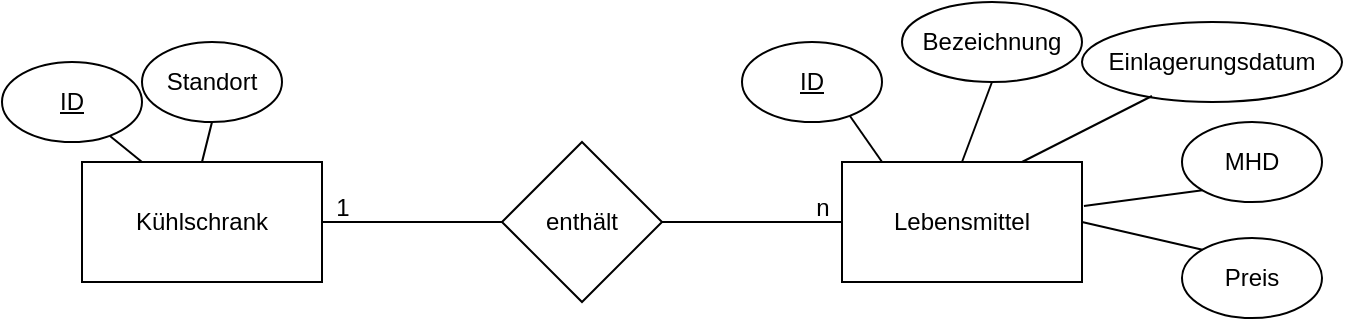 <mxfile version="24.7.7">
  <diagram name="Seite-1" id="0gbFMJO8GkSnmhqrrLxl">
    <mxGraphModel dx="1290" dy="530" grid="1" gridSize="10" guides="1" tooltips="1" connect="1" arrows="1" fold="1" page="1" pageScale="1" pageWidth="827" pageHeight="1169" math="0" shadow="0">
      <root>
        <mxCell id="0" />
        <mxCell id="1" parent="0" />
        <mxCell id="CniOOqTi2MUg2u5NT7FD-1" value="Kühlschrank" style="rounded=0;whiteSpace=wrap;html=1;" vertex="1" parent="1">
          <mxGeometry x="80" y="250" width="120" height="60" as="geometry" />
        </mxCell>
        <mxCell id="CniOOqTi2MUg2u5NT7FD-2" value="Lebensmittel" style="rounded=0;whiteSpace=wrap;html=1;" vertex="1" parent="1">
          <mxGeometry x="460" y="250" width="120" height="60" as="geometry" />
        </mxCell>
        <mxCell id="CniOOqTi2MUg2u5NT7FD-4" value="&lt;div&gt;enthält&lt;/div&gt;" style="rhombus;whiteSpace=wrap;html=1;" vertex="1" parent="1">
          <mxGeometry x="290" y="240" width="80" height="80" as="geometry" />
        </mxCell>
        <mxCell id="CniOOqTi2MUg2u5NT7FD-6" value="" style="endArrow=none;html=1;rounded=0;exitX=1;exitY=0.5;exitDx=0;exitDy=0;entryX=0;entryY=0.5;entryDx=0;entryDy=0;" edge="1" parent="1" source="CniOOqTi2MUg2u5NT7FD-1" target="CniOOqTi2MUg2u5NT7FD-4">
          <mxGeometry width="50" height="50" relative="1" as="geometry">
            <mxPoint x="280" y="340" as="sourcePoint" />
            <mxPoint x="330" y="290" as="targetPoint" />
          </mxGeometry>
        </mxCell>
        <mxCell id="CniOOqTi2MUg2u5NT7FD-7" value="" style="endArrow=none;html=1;rounded=0;exitX=0;exitY=0.5;exitDx=0;exitDy=0;entryX=1;entryY=0.5;entryDx=0;entryDy=0;" edge="1" parent="1" source="CniOOqTi2MUg2u5NT7FD-2" target="CniOOqTi2MUg2u5NT7FD-4">
          <mxGeometry width="50" height="50" relative="1" as="geometry">
            <mxPoint x="210" y="290" as="sourcePoint" />
            <mxPoint x="300" y="290" as="targetPoint" />
          </mxGeometry>
        </mxCell>
        <mxCell id="CniOOqTi2MUg2u5NT7FD-8" value="1" style="text;html=1;align=center;verticalAlign=middle;resizable=0;points=[];autosize=1;strokeColor=none;fillColor=none;" vertex="1" parent="1">
          <mxGeometry x="195" y="258" width="30" height="30" as="geometry" />
        </mxCell>
        <mxCell id="CniOOqTi2MUg2u5NT7FD-9" value="n" style="text;html=1;align=center;verticalAlign=middle;resizable=0;points=[];autosize=1;strokeColor=none;fillColor=none;" vertex="1" parent="1">
          <mxGeometry x="435" y="258" width="30" height="30" as="geometry" />
        </mxCell>
        <mxCell id="CniOOqTi2MUg2u5NT7FD-10" value="MHD" style="ellipse;whiteSpace=wrap;html=1;" vertex="1" parent="1">
          <mxGeometry x="630" y="230" width="70" height="40" as="geometry" />
        </mxCell>
        <mxCell id="CniOOqTi2MUg2u5NT7FD-11" value="&lt;u&gt;ID&lt;/u&gt;" style="ellipse;whiteSpace=wrap;html=1;" vertex="1" parent="1">
          <mxGeometry x="410" y="190" width="70" height="40" as="geometry" />
        </mxCell>
        <mxCell id="CniOOqTi2MUg2u5NT7FD-12" value="" style="endArrow=none;html=1;rounded=0;entryX=0.771;entryY=0.925;entryDx=0;entryDy=0;entryPerimeter=0;exitX=0.167;exitY=0;exitDx=0;exitDy=0;exitPerimeter=0;" edge="1" parent="1" source="CniOOqTi2MUg2u5NT7FD-2" target="CniOOqTi2MUg2u5NT7FD-11">
          <mxGeometry width="50" height="50" relative="1" as="geometry">
            <mxPoint x="420" y="350" as="sourcePoint" />
            <mxPoint x="470" y="300" as="targetPoint" />
          </mxGeometry>
        </mxCell>
        <mxCell id="CniOOqTi2MUg2u5NT7FD-13" value="" style="endArrow=none;html=1;rounded=0;entryX=0;entryY=1;entryDx=0;entryDy=0;exitX=1.008;exitY=0.367;exitDx=0;exitDy=0;exitPerimeter=0;" edge="1" parent="1" source="CniOOqTi2MUg2u5NT7FD-2" target="CniOOqTi2MUg2u5NT7FD-10">
          <mxGeometry width="50" height="50" relative="1" as="geometry">
            <mxPoint x="490" y="260" as="sourcePoint" />
            <mxPoint x="474" y="237" as="targetPoint" />
          </mxGeometry>
        </mxCell>
        <mxCell id="CniOOqTi2MUg2u5NT7FD-14" value="Bezeichnung" style="ellipse;whiteSpace=wrap;html=1;" vertex="1" parent="1">
          <mxGeometry x="490" y="170" width="90" height="40" as="geometry" />
        </mxCell>
        <mxCell id="CniOOqTi2MUg2u5NT7FD-15" value="" style="endArrow=none;html=1;rounded=0;entryX=0.5;entryY=1;entryDx=0;entryDy=0;exitX=0.5;exitY=0;exitDx=0;exitDy=0;" edge="1" parent="1" source="CniOOqTi2MUg2u5NT7FD-2" target="CniOOqTi2MUg2u5NT7FD-14">
          <mxGeometry width="50" height="50" relative="1" as="geometry">
            <mxPoint x="560" y="260" as="sourcePoint" />
            <mxPoint x="625" y="220" as="targetPoint" />
          </mxGeometry>
        </mxCell>
        <mxCell id="CniOOqTi2MUg2u5NT7FD-16" value="Einlagerungsdatum" style="ellipse;whiteSpace=wrap;html=1;" vertex="1" parent="1">
          <mxGeometry x="580" y="180" width="130" height="40" as="geometry" />
        </mxCell>
        <mxCell id="CniOOqTi2MUg2u5NT7FD-17" value="" style="endArrow=none;html=1;rounded=0;entryX=0.269;entryY=0.925;entryDx=0;entryDy=0;exitX=0.75;exitY=0;exitDx=0;exitDy=0;entryPerimeter=0;" edge="1" parent="1" source="CniOOqTi2MUg2u5NT7FD-2" target="CniOOqTi2MUg2u5NT7FD-16">
          <mxGeometry width="50" height="50" relative="1" as="geometry">
            <mxPoint x="530" y="260" as="sourcePoint" />
            <mxPoint x="545" y="220" as="targetPoint" />
          </mxGeometry>
        </mxCell>
        <mxCell id="CniOOqTi2MUg2u5NT7FD-18" value="Preis" style="ellipse;whiteSpace=wrap;html=1;" vertex="1" parent="1">
          <mxGeometry x="630" y="288" width="70" height="40" as="geometry" />
        </mxCell>
        <mxCell id="CniOOqTi2MUg2u5NT7FD-19" value="" style="endArrow=none;html=1;rounded=0;entryX=0;entryY=0;entryDx=0;entryDy=0;exitX=1;exitY=0.5;exitDx=0;exitDy=0;" edge="1" parent="1" source="CniOOqTi2MUg2u5NT7FD-2" target="CniOOqTi2MUg2u5NT7FD-18">
          <mxGeometry width="50" height="50" relative="1" as="geometry">
            <mxPoint x="591" y="282" as="sourcePoint" />
            <mxPoint x="650" y="274" as="targetPoint" />
          </mxGeometry>
        </mxCell>
        <mxCell id="CniOOqTi2MUg2u5NT7FD-20" value="&lt;u&gt;ID&lt;/u&gt;" style="ellipse;whiteSpace=wrap;html=1;" vertex="1" parent="1">
          <mxGeometry x="40" y="200" width="70" height="40" as="geometry" />
        </mxCell>
        <mxCell id="CniOOqTi2MUg2u5NT7FD-21" value="" style="endArrow=none;html=1;rounded=0;entryX=0.771;entryY=0.925;entryDx=0;entryDy=0;entryPerimeter=0;exitX=0.25;exitY=0;exitDx=0;exitDy=0;" edge="1" parent="1" target="CniOOqTi2MUg2u5NT7FD-20" source="CniOOqTi2MUg2u5NT7FD-1">
          <mxGeometry width="50" height="50" relative="1" as="geometry">
            <mxPoint x="140" y="240" as="sourcePoint" />
            <mxPoint x="130" y="290" as="targetPoint" />
          </mxGeometry>
        </mxCell>
        <mxCell id="CniOOqTi2MUg2u5NT7FD-22" value="Standort" style="ellipse;whiteSpace=wrap;html=1;" vertex="1" parent="1">
          <mxGeometry x="110" y="190" width="70" height="40" as="geometry" />
        </mxCell>
        <mxCell id="CniOOqTi2MUg2u5NT7FD-23" value="" style="endArrow=none;html=1;rounded=0;entryX=0.5;entryY=1;entryDx=0;entryDy=0;exitX=0.5;exitY=0;exitDx=0;exitDy=0;" edge="1" parent="1" source="CniOOqTi2MUg2u5NT7FD-1" target="CniOOqTi2MUg2u5NT7FD-22">
          <mxGeometry width="50" height="50" relative="1" as="geometry">
            <mxPoint x="120" y="260" as="sourcePoint" />
            <mxPoint x="104" y="247" as="targetPoint" />
          </mxGeometry>
        </mxCell>
      </root>
    </mxGraphModel>
  </diagram>
</mxfile>
